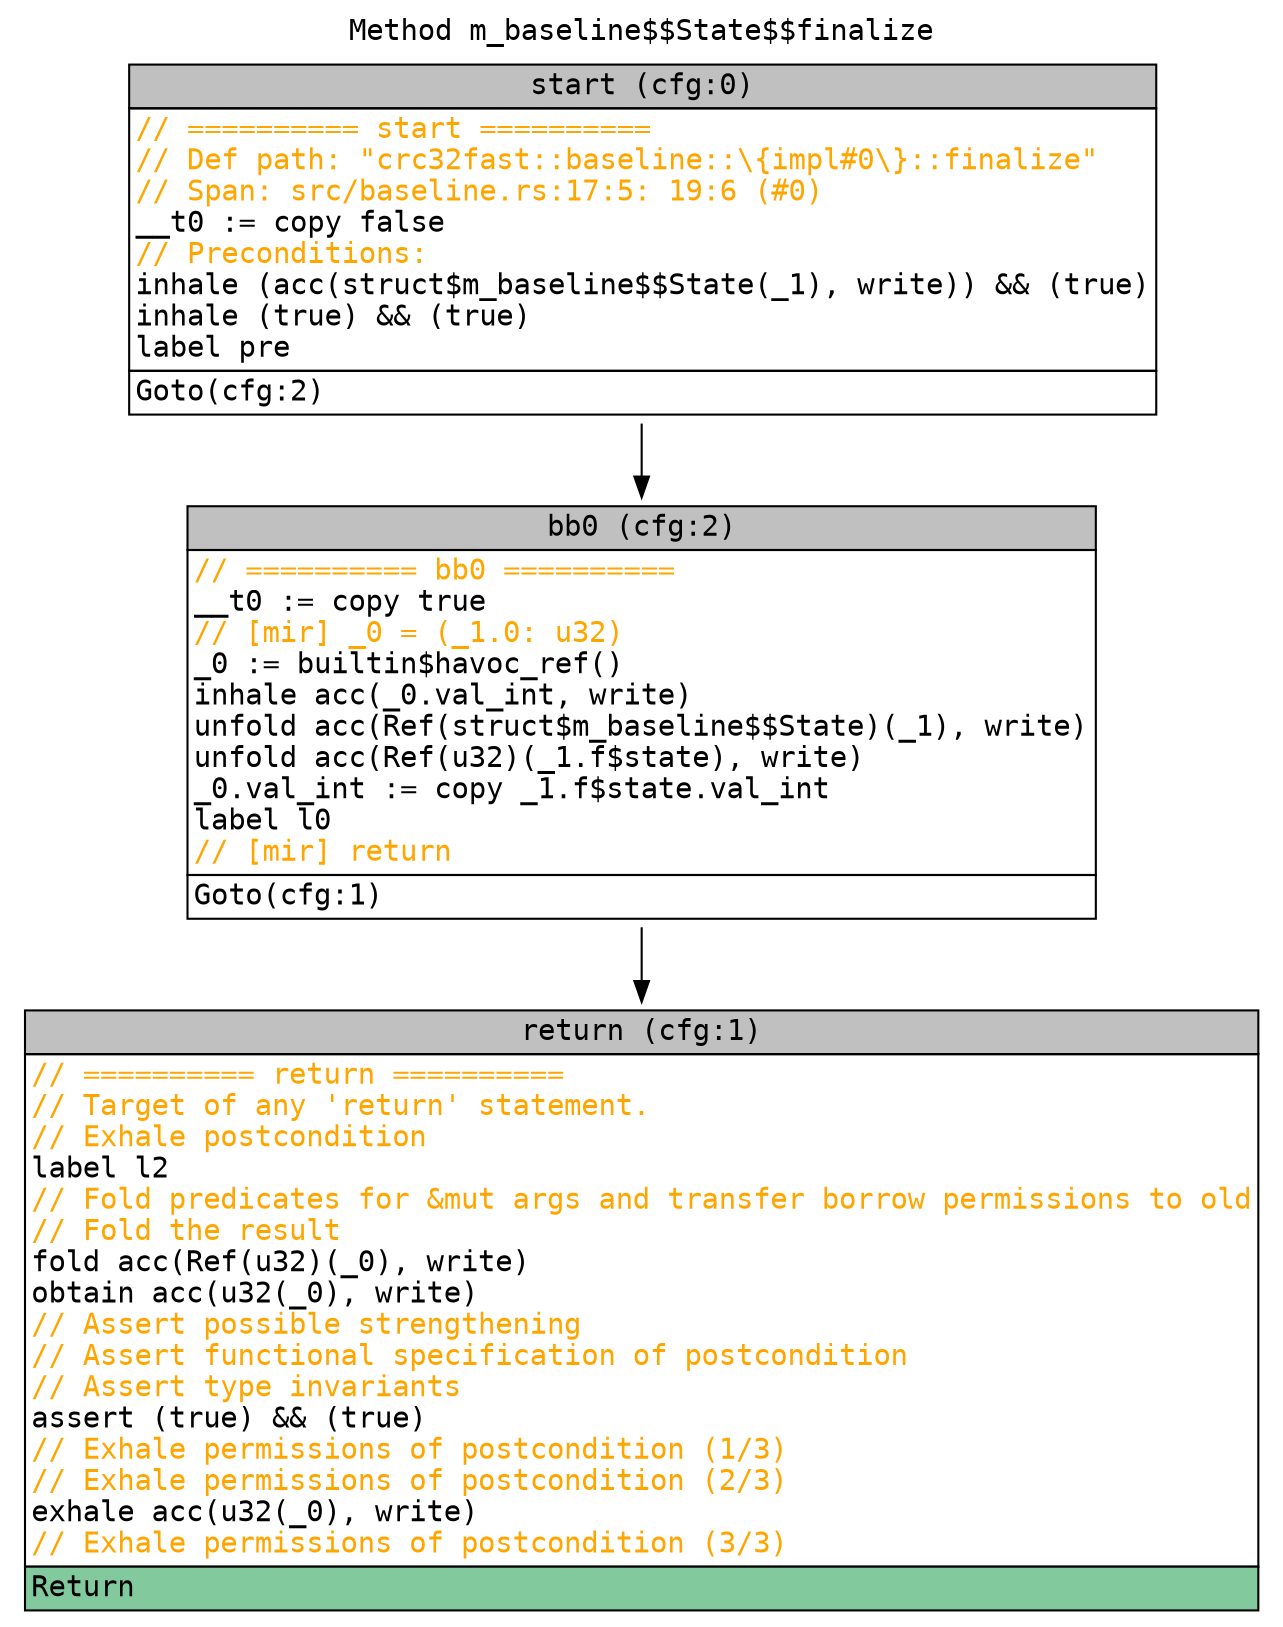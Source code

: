 digraph CFG {
graph [fontname=monospace];
node [fontname=monospace];
edge [fontname=monospace];
labelloc="t";
label="Method m_baseline$$State$$finalize";
"block_start" [shape=none,label=<<table border="0" cellborder="1" cellspacing="0"><tr><td bgcolor="gray" align="center">start (cfg:0)</td></tr><tr><td align="left" balign="left"><font color="orange">// ========== start ==========</font><br/><font color="orange">// Def path: "crc32fast::baseline::\{impl#0\}::finalize"</font><br/><font color="orange">// Span: src/baseline.rs:17:5: 19:6 (#0)</font><br/>__t0 := copy false<br/><font color="orange">// Preconditions:</font><br/>inhale (acc(struct$m_baseline$$State(_1), write)) &amp;&amp; (true)<br/>inhale (true) &amp;&amp; (true)<br/>label pre</td></tr><tr><td align="left">Goto(cfg:2)<br/></td></tr></table>>];
"block_return" [shape=none,label=<<table border="0" cellborder="1" cellspacing="0"><tr><td bgcolor="gray" align="center">return (cfg:1)</td></tr><tr><td align="left" balign="left"><font color="orange">// ========== return ==========</font><br/><font color="orange">// Target of any 'return' statement.</font><br/><font color="orange">// Exhale postcondition</font><br/>label l2<br/><font color="orange">// Fold predicates for &amp;mut args and transfer borrow permissions to old</font><br/><font color="orange">// Fold the result</font><br/>fold acc(Ref(u32)(_0), write)<br/>obtain acc(u32(_0), write)<br/><font color="orange">// Assert possible strengthening</font><br/><font color="orange">// Assert functional specification of postcondition</font><br/><font color="orange">// Assert type invariants</font><br/>assert (true) &amp;&amp; (true)<br/><font color="orange">// Exhale permissions of postcondition (1/3)</font><br/><font color="orange">// Exhale permissions of postcondition (2/3)</font><br/>exhale acc(u32(_0), write)<br/><font color="orange">// Exhale permissions of postcondition (3/3)</font></td></tr><tr><td align="left" bgcolor="#82CA9D">Return<br/></td></tr></table>>];
"block_bb0" [shape=none,label=<<table border="0" cellborder="1" cellspacing="0"><tr><td bgcolor="gray" align="center">bb0 (cfg:2)</td></tr><tr><td align="left" balign="left"><font color="orange">// ========== bb0 ==========</font><br/>__t0 := copy true<br/><font color="orange">// [mir] _0 = (_1.0: u32)</font><br/>_0 := builtin$havoc_ref()<br/>inhale acc(_0.val_int, write)<br/>unfold acc(Ref(struct$m_baseline$$State)(_1), write)<br/>unfold acc(Ref(u32)(_1.f$state), write)<br/>_0.val_int := copy _1.f$state.val_int<br/>label l0<br/><font color="orange">// [mir] return</font></td></tr><tr><td align="left">Goto(cfg:1)<br/></td></tr></table>>];
"block_start" -> "block_bb0";
"block_bb0" -> "block_return";
}
